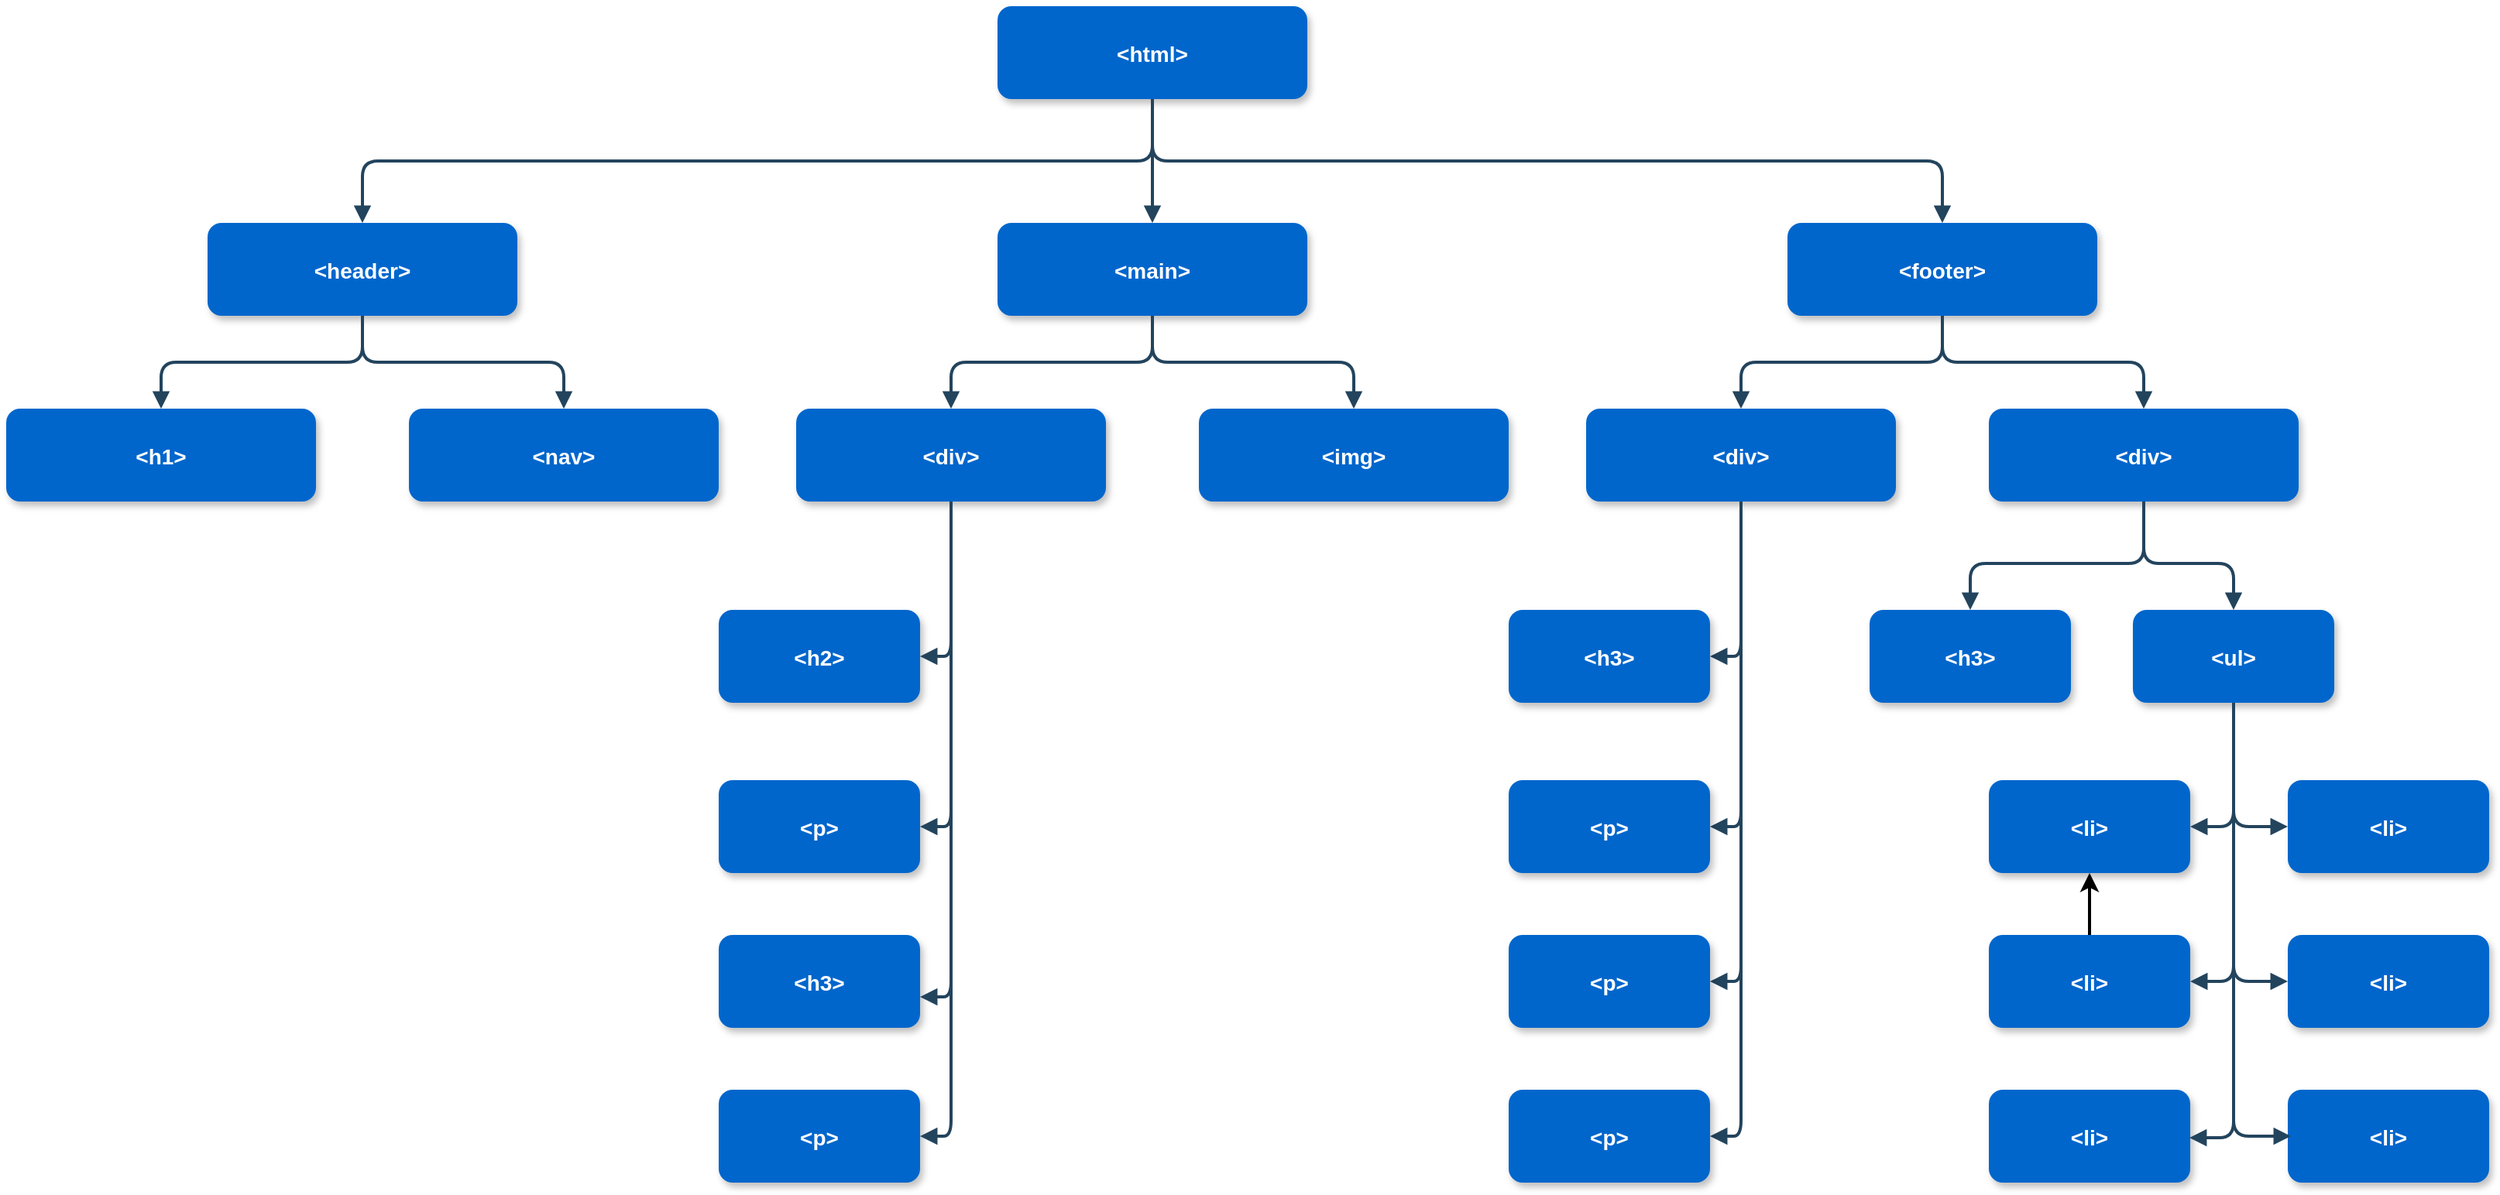 <mxfile version="13.7.3" type="device" pages="2"><diagram name="Amazeriffic" id="97916047-d0de-89f5-080d-49f4d83e522f"><mxGraphModel dx="1715" dy="1098" grid="1" gridSize="10" guides="1" tooltips="1" connect="1" arrows="1" fold="1" page="1" pageScale="1.5" pageWidth="1169" pageHeight="827" background="#ffffff" math="0" shadow="0"><root><mxCell id="0"/><mxCell id="1" parent="0"/><mxCell id="2" value="&lt;html&gt;" style="rounded=1;fillColor=#0066CC;strokeColor=none;shadow=1;gradientColor=none;fontStyle=1;fontColor=#FFFFFF;fontSize=14;" parent="1" vertex="1"><mxGeometry x="715" y="200" width="200" height="60" as="geometry"/></mxCell><mxCell id="4" value="&lt;header&gt;" style="rounded=1;fillColor=#0066CC;strokeColor=none;shadow=1;gradientColor=none;fontStyle=1;fontColor=#FFFFFF;fontSize=14;" parent="1" vertex="1"><mxGeometry x="205" y="340" width="200" height="60" as="geometry"/></mxCell><mxCell id="31" value="" style="edgeStyle=elbowEdgeStyle;elbow=vertical;strokeWidth=2;endArrow=block;endFill=1;fontStyle=1;strokeColor=#23445D;exitX=0.5;exitY=1;exitDx=0;exitDy=0;" parent="1" source="2" target="4" edge="1"><mxGeometry x="85" y="50" width="100" height="100" as="geometry"><mxPoint x="743" y="290.5" as="sourcePoint"/><mxPoint x="185" y="50" as="targetPoint"/><Array as="points"><mxPoint x="635" y="300"/><mxPoint x="465" y="320"/><mxPoint x="525" y="316"/></Array></mxGeometry></mxCell><mxCell id="Qxt4pyuQDf96IYZMCGHa-64" value="" style="edgeStyle=elbowEdgeStyle;elbow=vertical;strokeWidth=2;endArrow=block;endFill=1;fontStyle=1;strokeColor=#23445D;exitX=0.5;exitY=1;exitDx=0;exitDy=0;entryX=0.5;entryY=0;entryDx=0;entryDy=0;" edge="1" parent="1" source="4" target="Qxt4pyuQDf96IYZMCGHa-67"><mxGeometry x="-85" y="200" width="100" height="100" as="geometry"><mxPoint x="336.4" y="409.1" as="sourcePoint"/><mxPoint x="304.1" y="479.1" as="targetPoint"/><Array as="points"><mxPoint x="365" y="430"/><mxPoint x="295" y="470"/><mxPoint x="355" y="466"/></Array></mxGeometry></mxCell><mxCell id="Qxt4pyuQDf96IYZMCGHa-67" value="&lt;nav&gt;" style="rounded=1;fillColor=#0066CC;strokeColor=none;shadow=1;gradientColor=none;fontStyle=1;fontColor=#FFFFFF;fontSize=14;" vertex="1" parent="1"><mxGeometry x="335" y="460" width="200" height="60" as="geometry"/></mxCell><mxCell id="Qxt4pyuQDf96IYZMCGHa-68" value="&lt;h1&gt;" style="rounded=1;fillColor=#0066CC;strokeColor=none;shadow=1;gradientColor=none;fontStyle=1;fontColor=#FFFFFF;fontSize=14;" vertex="1" parent="1"><mxGeometry x="75" y="460" width="200" height="60" as="geometry"/></mxCell><mxCell id="Qxt4pyuQDf96IYZMCGHa-69" value="" style="edgeStyle=elbowEdgeStyle;elbow=vertical;strokeWidth=2;endArrow=block;endFill=1;fontStyle=1;strokeColor=#23445D;exitX=0.5;exitY=1;exitDx=0;exitDy=0;entryX=0.5;entryY=0;entryDx=0;entryDy=0;" edge="1" parent="1" source="4" target="Qxt4pyuQDf96IYZMCGHa-68"><mxGeometry x="-75" y="210" width="100" height="100" as="geometry"><mxPoint x="315" y="410" as="sourcePoint"/><mxPoint x="445" y="490" as="targetPoint"/><Array as="points"><mxPoint x="235" y="430"/><mxPoint x="305" y="480"/><mxPoint x="365" y="476"/></Array></mxGeometry></mxCell><mxCell id="Qxt4pyuQDf96IYZMCGHa-70" value="&lt;main&gt;" style="rounded=1;fillColor=#0066CC;strokeColor=none;shadow=1;gradientColor=none;fontStyle=1;fontColor=#FFFFFF;fontSize=14;" vertex="1" parent="1"><mxGeometry x="715" y="340" width="200" height="60" as="geometry"/></mxCell><mxCell id="Qxt4pyuQDf96IYZMCGHa-71" value="" style="edgeStyle=elbowEdgeStyle;elbow=vertical;strokeWidth=2;endArrow=block;endFill=1;fontStyle=1;strokeColor=#23445D;exitX=0.5;exitY=1;exitDx=0;exitDy=0;entryX=0.5;entryY=0;entryDx=0;entryDy=0;" edge="1" source="Qxt4pyuQDf96IYZMCGHa-70" target="Qxt4pyuQDf96IYZMCGHa-72" parent="1"><mxGeometry x="425" y="200" width="100" height="100" as="geometry"><mxPoint x="846.4" y="409.1" as="sourcePoint"/><mxPoint x="814.1" y="479.1" as="targetPoint"/><Array as="points"><mxPoint x="875" y="430"/><mxPoint x="805" y="470"/><mxPoint x="865" y="466"/></Array></mxGeometry></mxCell><mxCell id="Qxt4pyuQDf96IYZMCGHa-72" value="&lt;img&gt;" style="rounded=1;fillColor=#0066CC;strokeColor=none;shadow=1;gradientColor=none;fontStyle=1;fontColor=#FFFFFF;fontSize=14;" vertex="1" parent="1"><mxGeometry x="845" y="460" width="200" height="60" as="geometry"/></mxCell><mxCell id="Qxt4pyuQDf96IYZMCGHa-73" value="&lt;div&gt;" style="rounded=1;fillColor=#0066CC;strokeColor=none;shadow=1;gradientColor=none;fontStyle=1;fontColor=#FFFFFF;fontSize=14;" vertex="1" parent="1"><mxGeometry x="585" y="460" width="200" height="60" as="geometry"/></mxCell><mxCell id="Qxt4pyuQDf96IYZMCGHa-74" value="" style="edgeStyle=elbowEdgeStyle;elbow=vertical;strokeWidth=2;endArrow=block;endFill=1;fontStyle=1;strokeColor=#23445D;exitX=0.5;exitY=1;exitDx=0;exitDy=0;entryX=0.5;entryY=0;entryDx=0;entryDy=0;" edge="1" source="Qxt4pyuQDf96IYZMCGHa-70" target="Qxt4pyuQDf96IYZMCGHa-73" parent="1"><mxGeometry x="435" y="210" width="100" height="100" as="geometry"><mxPoint x="825" y="410" as="sourcePoint"/><mxPoint x="955" y="490" as="targetPoint"/><Array as="points"><mxPoint x="745" y="430"/><mxPoint x="815" y="480"/><mxPoint x="875" y="476"/></Array></mxGeometry></mxCell><mxCell id="Qxt4pyuQDf96IYZMCGHa-75" value="&lt;footer&gt;" style="rounded=1;fillColor=#0066CC;strokeColor=none;shadow=1;gradientColor=none;fontStyle=1;fontColor=#FFFFFF;fontSize=14;" vertex="1" parent="1"><mxGeometry x="1225" y="340" width="200" height="60" as="geometry"/></mxCell><mxCell id="Qxt4pyuQDf96IYZMCGHa-76" value="" style="edgeStyle=elbowEdgeStyle;elbow=vertical;strokeWidth=2;endArrow=block;endFill=1;fontStyle=1;strokeColor=#23445D;exitX=0.5;exitY=1;exitDx=0;exitDy=0;entryX=0.5;entryY=0;entryDx=0;entryDy=0;" edge="1" source="Qxt4pyuQDf96IYZMCGHa-75" target="Qxt4pyuQDf96IYZMCGHa-77" parent="1"><mxGeometry x="935" y="200" width="100" height="100" as="geometry"><mxPoint x="1356.4" y="409.1" as="sourcePoint"/><mxPoint x="1324.1" y="479.1" as="targetPoint"/><Array as="points"><mxPoint x="1385" y="430"/><mxPoint x="1315" y="470"/><mxPoint x="1375" y="466"/></Array></mxGeometry></mxCell><mxCell id="Qxt4pyuQDf96IYZMCGHa-77" value="&lt;div&gt;" style="rounded=1;fillColor=#0066CC;strokeColor=none;shadow=1;gradientColor=none;fontStyle=1;fontColor=#FFFFFF;fontSize=14;" vertex="1" parent="1"><mxGeometry x="1355" y="460" width="200" height="60" as="geometry"/></mxCell><mxCell id="Qxt4pyuQDf96IYZMCGHa-78" value="&lt;div&gt;" style="rounded=1;fillColor=#0066CC;strokeColor=none;shadow=1;gradientColor=none;fontStyle=1;fontColor=#FFFFFF;fontSize=14;" vertex="1" parent="1"><mxGeometry x="1095" y="460" width="200" height="60" as="geometry"/></mxCell><mxCell id="Qxt4pyuQDf96IYZMCGHa-79" value="" style="edgeStyle=elbowEdgeStyle;elbow=vertical;strokeWidth=2;endArrow=block;endFill=1;fontStyle=1;strokeColor=#23445D;exitX=0.5;exitY=1;exitDx=0;exitDy=0;entryX=0.5;entryY=0;entryDx=0;entryDy=0;" edge="1" source="Qxt4pyuQDf96IYZMCGHa-75" target="Qxt4pyuQDf96IYZMCGHa-78" parent="1"><mxGeometry x="945" y="210" width="100" height="100" as="geometry"><mxPoint x="1335" y="410" as="sourcePoint"/><mxPoint x="1465" y="490" as="targetPoint"/><Array as="points"><mxPoint x="1255" y="430"/><mxPoint x="1325" y="480"/><mxPoint x="1385" y="476"/></Array></mxGeometry></mxCell><mxCell id="Qxt4pyuQDf96IYZMCGHa-80" value="" style="edgeStyle=elbowEdgeStyle;elbow=vertical;strokeWidth=2;endArrow=block;endFill=1;fontStyle=1;strokeColor=#23445D;exitX=0.5;exitY=1;exitDx=0;exitDy=0;entryX=0.5;entryY=0;entryDx=0;entryDy=0;" edge="1" parent="1" source="2" target="Qxt4pyuQDf96IYZMCGHa-70"><mxGeometry x="95" y="60" width="100" height="100" as="geometry"><mxPoint x="825" y="270" as="sourcePoint"/><mxPoint x="315" y="350" as="targetPoint"/><Array as="points"><mxPoint x="815" y="290"/><mxPoint x="475" y="330"/><mxPoint x="535" y="326"/></Array></mxGeometry></mxCell><mxCell id="Qxt4pyuQDf96IYZMCGHa-81" value="" style="edgeStyle=elbowEdgeStyle;elbow=vertical;strokeWidth=2;endArrow=block;endFill=1;fontStyle=1;strokeColor=#23445D;exitX=0.5;exitY=1;exitDx=0;exitDy=0;entryX=0.5;entryY=0;entryDx=0;entryDy=0;" edge="1" parent="1" source="2" target="Qxt4pyuQDf96IYZMCGHa-75"><mxGeometry x="105" y="70" width="100" height="100" as="geometry"><mxPoint x="825" y="270" as="sourcePoint"/><mxPoint x="825" y="350" as="targetPoint"/><Array as="points"><mxPoint x="825" y="300"/><mxPoint x="485" y="340"/><mxPoint x="545" y="336"/></Array></mxGeometry></mxCell><mxCell id="Qxt4pyuQDf96IYZMCGHa-83" value="&lt;ul&gt;" style="rounded=1;fillColor=#0066CC;strokeColor=none;shadow=1;gradientColor=none;fontStyle=1;fontColor=#FFFFFF;fontSize=14;" vertex="1" parent="1"><mxGeometry x="1448" y="590" width="130" height="60" as="geometry"/></mxCell><mxCell id="Qxt4pyuQDf96IYZMCGHa-84" value="&lt;h3&gt;" style="rounded=1;fillColor=#0066CC;strokeColor=none;shadow=1;gradientColor=none;fontStyle=1;fontColor=#FFFFFF;fontSize=14;" vertex="1" parent="1"><mxGeometry x="1278" y="590" width="130" height="60" as="geometry"/></mxCell><mxCell id="Qxt4pyuQDf96IYZMCGHa-85" value="&lt;h2&gt;" style="rounded=1;fillColor=#0066CC;strokeColor=none;shadow=1;gradientColor=none;fontStyle=1;fontColor=#FFFFFF;fontSize=14;" vertex="1" parent="1"><mxGeometry x="535" y="590" width="130" height="60" as="geometry"/></mxCell><mxCell id="Qxt4pyuQDf96IYZMCGHa-86" value="&lt;p&gt;" style="rounded=1;fillColor=#0066CC;strokeColor=none;shadow=1;gradientColor=none;fontStyle=1;fontColor=#FFFFFF;fontSize=14;" vertex="1" parent="1"><mxGeometry x="535" y="700" width="130" height="60" as="geometry"/></mxCell><mxCell id="Qxt4pyuQDf96IYZMCGHa-87" value="&lt;h3&gt;" style="rounded=1;fillColor=#0066CC;strokeColor=none;shadow=1;gradientColor=none;fontStyle=1;fontColor=#FFFFFF;fontSize=14;" vertex="1" parent="1"><mxGeometry x="535" y="800" width="130" height="60" as="geometry"/></mxCell><mxCell id="Qxt4pyuQDf96IYZMCGHa-88" value="&lt;p&gt;" style="rounded=1;fillColor=#0066CC;strokeColor=none;shadow=1;gradientColor=none;fontStyle=1;fontColor=#FFFFFF;fontSize=14;" vertex="1" parent="1"><mxGeometry x="535" y="900" width="130" height="60" as="geometry"/></mxCell><mxCell id="Qxt4pyuQDf96IYZMCGHa-89" value="" style="edgeStyle=elbowEdgeStyle;elbow=vertical;strokeWidth=2;endArrow=block;endFill=1;fontStyle=1;strokeColor=#23445D;exitX=0.5;exitY=1;exitDx=0;exitDy=0;entryX=1;entryY=0.5;entryDx=0;entryDy=0;" edge="1" parent="1" source="Qxt4pyuQDf96IYZMCGHa-73" target="Qxt4pyuQDf96IYZMCGHa-85"><mxGeometry x="435" y="370" width="100" height="100" as="geometry"><mxPoint x="815" y="560" as="sourcePoint"/><mxPoint x="685" y="620" as="targetPoint"/><Array as="points"><mxPoint x="685" y="620"/><mxPoint x="815" y="640"/><mxPoint x="875" y="636"/></Array></mxGeometry></mxCell><mxCell id="Qxt4pyuQDf96IYZMCGHa-90" value="" style="edgeStyle=elbowEdgeStyle;elbow=vertical;strokeWidth=2;endArrow=block;endFill=1;fontStyle=1;strokeColor=#23445D;exitX=0.5;exitY=1;exitDx=0;exitDy=0;entryX=1;entryY=0.5;entryDx=0;entryDy=0;" edge="1" parent="1" source="Qxt4pyuQDf96IYZMCGHa-73" target="Qxt4pyuQDf96IYZMCGHa-86"><mxGeometry x="435" y="450" width="100" height="100" as="geometry"><mxPoint x="685" y="530" as="sourcePoint"/><mxPoint x="665" y="670" as="targetPoint"/><Array as="points"><mxPoint x="685" y="730"/><mxPoint x="815" y="720"/><mxPoint x="875" y="716"/></Array></mxGeometry></mxCell><mxCell id="Qxt4pyuQDf96IYZMCGHa-91" value="" style="edgeStyle=elbowEdgeStyle;elbow=vertical;strokeWidth=2;endArrow=block;endFill=1;fontStyle=1;strokeColor=#23445D;exitX=0.5;exitY=1;exitDx=0;exitDy=0;" edge="1" parent="1" source="Qxt4pyuQDf96IYZMCGHa-73" target="Qxt4pyuQDf96IYZMCGHa-87"><mxGeometry x="435" y="530" width="100" height="100" as="geometry"><mxPoint x="685" y="600.0" as="sourcePoint"/><mxPoint x="668" y="750" as="targetPoint"/><Array as="points"><mxPoint x="685" y="840"/><mxPoint x="815" y="800"/><mxPoint x="875" y="796"/></Array></mxGeometry></mxCell><mxCell id="Qxt4pyuQDf96IYZMCGHa-92" value="" style="edgeStyle=elbowEdgeStyle;elbow=vertical;strokeWidth=2;endArrow=block;endFill=1;fontStyle=1;strokeColor=#23445D;exitX=0.5;exitY=1;exitDx=0;exitDy=0;entryX=1;entryY=0.5;entryDx=0;entryDy=0;" edge="1" parent="1" source="Qxt4pyuQDf96IYZMCGHa-73" target="Qxt4pyuQDf96IYZMCGHa-88"><mxGeometry x="435" y="610" width="100" height="100" as="geometry"><mxPoint x="685" y="600.0" as="sourcePoint"/><mxPoint x="665" y="830" as="targetPoint"/><Array as="points"><mxPoint x="685" y="930"/><mxPoint x="815" y="880"/><mxPoint x="875" y="876"/></Array></mxGeometry></mxCell><mxCell id="Qxt4pyuQDf96IYZMCGHa-93" value="" style="edgeStyle=elbowEdgeStyle;elbow=vertical;strokeWidth=2;endArrow=block;endFill=1;fontStyle=1;strokeColor=#23445D;exitX=0.5;exitY=1;exitDx=0;exitDy=0;entryX=1;entryY=0.5;entryDx=0;entryDy=0;" edge="1" target="Qxt4pyuQDf96IYZMCGHa-97" parent="1"><mxGeometry x="945" y="370" width="100" height="100" as="geometry"><mxPoint x="1195" y="520" as="sourcePoint"/><mxPoint x="1195" y="620" as="targetPoint"/><Array as="points"><mxPoint x="1195" y="620"/><mxPoint x="1255" y="590"/><mxPoint x="1325" y="640"/><mxPoint x="1385" y="636"/></Array></mxGeometry></mxCell><mxCell id="Qxt4pyuQDf96IYZMCGHa-94" value="" style="edgeStyle=elbowEdgeStyle;elbow=vertical;strokeWidth=2;endArrow=block;endFill=1;fontStyle=1;strokeColor=#23445D;exitX=0.5;exitY=1;exitDx=0;exitDy=0;entryX=1;entryY=0.5;entryDx=0;entryDy=0;" edge="1" parent="1" target="Qxt4pyuQDf96IYZMCGHa-98"><mxGeometry x="945" y="450" width="100" height="100" as="geometry"><mxPoint x="1195" y="520" as="sourcePoint"/><mxPoint x="1175" y="670" as="targetPoint"/><Array as="points"><mxPoint x="1195" y="730"/><mxPoint x="1325" y="720"/><mxPoint x="1385" y="716"/></Array></mxGeometry></mxCell><mxCell id="Qxt4pyuQDf96IYZMCGHa-95" value="" style="edgeStyle=elbowEdgeStyle;elbow=vertical;strokeWidth=2;endArrow=block;endFill=1;fontStyle=1;strokeColor=#23445D;exitX=0.5;exitY=1;exitDx=0;exitDy=0;" edge="1" target="Qxt4pyuQDf96IYZMCGHa-99" parent="1"><mxGeometry x="945" y="530" width="100" height="100" as="geometry"><mxPoint x="1195" y="520" as="sourcePoint"/><mxPoint x="1178" y="750" as="targetPoint"/><Array as="points"><mxPoint x="1210" y="830"/><mxPoint x="1325" y="800"/><mxPoint x="1385" y="796"/></Array></mxGeometry></mxCell><mxCell id="Qxt4pyuQDf96IYZMCGHa-96" value="" style="edgeStyle=elbowEdgeStyle;elbow=vertical;strokeWidth=2;endArrow=block;endFill=1;fontStyle=1;strokeColor=#23445D;exitX=0.5;exitY=1;exitDx=0;exitDy=0;entryX=1;entryY=0.5;entryDx=0;entryDy=0;" edge="1" parent="1" source="Qxt4pyuQDf96IYZMCGHa-78" target="Qxt4pyuQDf96IYZMCGHa-100"><mxGeometry x="945" y="610" width="100" height="100" as="geometry"><mxPoint x="1195" y="540" as="sourcePoint"/><mxPoint x="1175" y="830" as="targetPoint"/><Array as="points"><mxPoint x="1195" y="930"/><mxPoint x="1325" y="880"/><mxPoint x="1385" y="876"/></Array></mxGeometry></mxCell><mxCell id="Qxt4pyuQDf96IYZMCGHa-97" value="&lt;h3&gt;" style="rounded=1;fillColor=#0066CC;strokeColor=none;shadow=1;gradientColor=none;fontStyle=1;fontColor=#FFFFFF;fontSize=14;" vertex="1" parent="1"><mxGeometry x="1045" y="590" width="130" height="60" as="geometry"/></mxCell><mxCell id="Qxt4pyuQDf96IYZMCGHa-98" value="&lt;p&gt;" style="rounded=1;fillColor=#0066CC;strokeColor=none;shadow=1;gradientColor=none;fontStyle=1;fontColor=#FFFFFF;fontSize=14;" vertex="1" parent="1"><mxGeometry x="1045" y="700" width="130" height="60" as="geometry"/></mxCell><mxCell id="Qxt4pyuQDf96IYZMCGHa-99" value="&lt;p&gt;" style="rounded=1;fillColor=#0066CC;strokeColor=none;shadow=1;gradientColor=none;fontStyle=1;fontColor=#FFFFFF;fontSize=14;" vertex="1" parent="1"><mxGeometry x="1045" y="800" width="130" height="60" as="geometry"/></mxCell><mxCell id="Qxt4pyuQDf96IYZMCGHa-100" value="&lt;p&gt;" style="rounded=1;fillColor=#0066CC;strokeColor=none;shadow=1;gradientColor=none;fontStyle=1;fontColor=#FFFFFF;fontSize=14;" vertex="1" parent="1"><mxGeometry x="1045" y="900" width="130" height="60" as="geometry"/></mxCell><mxCell id="Qxt4pyuQDf96IYZMCGHa-101" value="&lt;li&gt;" style="rounded=1;fillColor=#0066CC;strokeColor=none;shadow=1;gradientColor=none;fontStyle=1;fontColor=#FFFFFF;fontSize=14;" vertex="1" parent="1"><mxGeometry x="1355" y="700" width="130" height="60" as="geometry"/></mxCell><mxCell id="Qxt4pyuQDf96IYZMCGHa-102" value="&lt;li&gt;" style="rounded=1;fillColor=#0066CC;strokeColor=none;shadow=1;gradientColor=none;fontStyle=1;fontColor=#FFFFFF;fontSize=14;" vertex="1" parent="1"><mxGeometry x="1548" y="700" width="130" height="60" as="geometry"/></mxCell><mxCell id="Qxt4pyuQDf96IYZMCGHa-103" value="" style="edgeStyle=elbowEdgeStyle;elbow=vertical;strokeWidth=2;endArrow=block;endFill=1;fontStyle=1;strokeColor=#23445D;exitX=0.5;exitY=1;exitDx=0;exitDy=0;entryX=0.5;entryY=0;entryDx=0;entryDy=0;" edge="1" parent="1" source="Qxt4pyuQDf96IYZMCGHa-77" target="Qxt4pyuQDf96IYZMCGHa-83"><mxGeometry x="1068" y="320" width="100" height="100" as="geometry"><mxPoint x="1458.0" y="520.0" as="sourcePoint"/><mxPoint x="1588" y="580.0" as="targetPoint"/><Array as="points"><mxPoint x="1480" y="560"/><mxPoint x="1448" y="590"/><mxPoint x="1508" y="586"/></Array></mxGeometry></mxCell><mxCell id="Qxt4pyuQDf96IYZMCGHa-104" value="" style="edgeStyle=elbowEdgeStyle;elbow=vertical;strokeWidth=2;endArrow=block;endFill=1;fontStyle=1;strokeColor=#23445D;exitX=0.5;exitY=1;exitDx=0;exitDy=0;entryX=0.5;entryY=0;entryDx=0;entryDy=0;" edge="1" parent="1" source="Qxt4pyuQDf96IYZMCGHa-77" target="Qxt4pyuQDf96IYZMCGHa-84"><mxGeometry x="1078" y="330" width="100" height="100" as="geometry"><mxPoint x="1468" y="530" as="sourcePoint"/><mxPoint x="1553" y="570" as="targetPoint"/><Array as="points"><mxPoint x="1400" y="560"/><mxPoint x="1458" y="600"/><mxPoint x="1518" y="596"/></Array></mxGeometry></mxCell><mxCell id="Qxt4pyuQDf96IYZMCGHa-105" value="" style="edgeStyle=elbowEdgeStyle;elbow=vertical;strokeWidth=2;endArrow=block;endFill=1;fontStyle=1;strokeColor=#23445D;exitX=0.5;exitY=1;exitDx=0;exitDy=0;entryX=0;entryY=0.5;entryDx=0;entryDy=0;" edge="1" parent="1" source="Qxt4pyuQDf96IYZMCGHa-83" target="Qxt4pyuQDf96IYZMCGHa-102"><mxGeometry x="1133" y="420" width="100" height="100" as="geometry"><mxPoint x="1520" y="620" as="sourcePoint"/><mxPoint x="1608" y="660" as="targetPoint"/><Array as="points"><mxPoint x="1530" y="730"/><mxPoint x="1563" y="640"/><mxPoint x="1513" y="690"/><mxPoint x="1573" y="686"/></Array></mxGeometry></mxCell><mxCell id="Qxt4pyuQDf96IYZMCGHa-106" value="" style="edgeStyle=elbowEdgeStyle;elbow=vertical;strokeWidth=2;endArrow=block;endFill=1;fontStyle=1;strokeColor=#23445D;exitX=0.5;exitY=1;exitDx=0;exitDy=0;entryX=1;entryY=0.5;entryDx=0;entryDy=0;" edge="1" parent="1" source="Qxt4pyuQDf96IYZMCGHa-83" target="Qxt4pyuQDf96IYZMCGHa-101"><mxGeometry x="1143" y="430" width="100" height="100" as="geometry"><mxPoint x="1553" y="630" as="sourcePoint"/><mxPoint x="1623" y="670" as="targetPoint"/><Array as="points"><mxPoint x="1500" y="730"/><mxPoint x="1523" y="700"/><mxPoint x="1583" y="696"/></Array></mxGeometry></mxCell><mxCell id="Qxt4pyuQDf96IYZMCGHa-115" value="" style="edgeStyle=orthogonalEdgeStyle;rounded=0;orthogonalLoop=1;jettySize=auto;html=1;strokeWidth=2;" edge="1" parent="1" source="Qxt4pyuQDf96IYZMCGHa-107" target="Qxt4pyuQDf96IYZMCGHa-101"><mxGeometry relative="1" as="geometry"/></mxCell><mxCell id="Qxt4pyuQDf96IYZMCGHa-107" value="&lt;li&gt;" style="rounded=1;fillColor=#0066CC;strokeColor=none;shadow=1;gradientColor=none;fontStyle=1;fontColor=#FFFFFF;fontSize=14;" vertex="1" parent="1"><mxGeometry x="1355" y="800" width="130" height="60" as="geometry"/></mxCell><mxCell id="Qxt4pyuQDf96IYZMCGHa-108" value="&lt;li&gt;" style="rounded=1;fillColor=#0066CC;strokeColor=none;shadow=1;gradientColor=none;fontStyle=1;fontColor=#FFFFFF;fontSize=14;" vertex="1" parent="1"><mxGeometry x="1548" y="800" width="130" height="60" as="geometry"/></mxCell><mxCell id="Qxt4pyuQDf96IYZMCGHa-109" value="&lt;li&gt;" style="rounded=1;fillColor=#0066CC;strokeColor=none;shadow=1;gradientColor=none;fontStyle=1;fontColor=#FFFFFF;fontSize=14;" vertex="1" parent="1"><mxGeometry x="1355" y="900" width="130" height="60" as="geometry"/></mxCell><mxCell id="Qxt4pyuQDf96IYZMCGHa-110" value="&lt;li&gt;" style="rounded=1;fillColor=#0066CC;strokeColor=none;shadow=1;gradientColor=none;fontStyle=1;fontColor=#FFFFFF;fontSize=14;" vertex="1" parent="1"><mxGeometry x="1548" y="900" width="130" height="60" as="geometry"/></mxCell><mxCell id="Qxt4pyuQDf96IYZMCGHa-111" value="" style="edgeStyle=elbowEdgeStyle;elbow=vertical;strokeWidth=2;endArrow=block;endFill=1;fontStyle=1;strokeColor=#23445D;exitX=0.5;exitY=1;exitDx=0;exitDy=0;entryX=0;entryY=0.5;entryDx=0;entryDy=0;" edge="1" parent="1" source="Qxt4pyuQDf96IYZMCGHa-83" target="Qxt4pyuQDf96IYZMCGHa-108"><mxGeometry x="1129.5" y="510" width="100" height="100" as="geometry"><mxPoint x="1509.5" y="710" as="sourcePoint"/><mxPoint x="1609.5" y="750" as="targetPoint"/><Array as="points"><mxPoint x="1520" y="830"/><mxPoint x="1509.5" y="780"/><mxPoint x="1569.5" y="776"/></Array></mxGeometry></mxCell><mxCell id="Qxt4pyuQDf96IYZMCGHa-112" value="" style="edgeStyle=elbowEdgeStyle;elbow=vertical;strokeWidth=2;endArrow=block;endFill=1;fontStyle=1;strokeColor=#23445D;exitX=0.5;exitY=1;exitDx=0;exitDy=0;entryX=1;entryY=0.5;entryDx=0;entryDy=0;" edge="1" parent="1" source="Qxt4pyuQDf96IYZMCGHa-83" target="Qxt4pyuQDf96IYZMCGHa-107"><mxGeometry x="1139.5" y="520" width="100" height="100" as="geometry"><mxPoint x="1509.5" y="710" as="sourcePoint"/><mxPoint x="1416.5" y="750" as="targetPoint"/><Array as="points"><mxPoint x="1500" y="830"/><mxPoint x="1519.5" y="790"/><mxPoint x="1579.5" y="786"/></Array></mxGeometry></mxCell><mxCell id="Qxt4pyuQDf96IYZMCGHa-113" value="" style="edgeStyle=elbowEdgeStyle;elbow=vertical;strokeWidth=2;endArrow=block;endFill=1;fontStyle=1;strokeColor=#23445D;exitX=0.5;exitY=1;exitDx=0;exitDy=0;" edge="1" parent="1" source="Qxt4pyuQDf96IYZMCGHa-83"><mxGeometry x="1129.5" y="610" width="100" height="100" as="geometry"><mxPoint x="1509.5" y="810" as="sourcePoint"/><mxPoint x="1550" y="930" as="targetPoint"/><Array as="points"><mxPoint x="1513" y="930"/><mxPoint x="1509.5" y="880"/><mxPoint x="1569.5" y="876"/></Array></mxGeometry></mxCell><mxCell id="Qxt4pyuQDf96IYZMCGHa-114" value="" style="edgeStyle=elbowEdgeStyle;elbow=vertical;strokeWidth=2;endArrow=block;endFill=1;fontStyle=1;strokeColor=#23445D;exitX=0.5;exitY=1;exitDx=0;exitDy=0;entryX=0.996;entryY=0.524;entryDx=0;entryDy=0;entryPerimeter=0;" edge="1" parent="1" source="Qxt4pyuQDf96IYZMCGHa-83" target="Qxt4pyuQDf96IYZMCGHa-109"><mxGeometry x="1139.5" y="620" width="100" height="100" as="geometry"><mxPoint x="1509.5" y="810" as="sourcePoint"/><mxPoint x="1416.5" y="850" as="targetPoint"/><Array as="points"><mxPoint x="1520" y="931"/><mxPoint x="1519.5" y="890"/><mxPoint x="1579.5" y="886"/></Array></mxGeometry></mxCell></root></mxGraphModel></diagram><diagram id="Jbv-EbDL7qUSfC7uN2v1" name="Hello"><mxGraphModel dx="858" dy="549" grid="1" gridSize="10" guides="1" tooltips="1" connect="1" arrows="1" fold="1" page="1" pageScale="1" pageWidth="827" pageHeight="1169" background="#F1FAEE" math="0" shadow="0"><root><mxCell id="_zB4tJBNT05-gbI8BrE3-0"/><mxCell id="_zB4tJBNT05-gbI8BrE3-1" parent="_zB4tJBNT05-gbI8BrE3-0"/><mxCell id="_zB4tJBNT05-gbI8BrE3-24" value="&amp;lt;h1&amp;gt;" style="rounded=1;whiteSpace=wrap;html=1;sketch=0;strokeColor=#457B9D;fillColor=#A8DADC;fontColor=#1D3557;" vertex="1" parent="_zB4tJBNT05-gbI8BrE3-1"><mxGeometry x="360" y="40" width="120" height="50" as="geometry"/></mxCell><mxCell id="_zB4tJBNT05-gbI8BrE3-25" value="&lt;span&gt;&amp;lt;h2&amp;gt;&lt;/span&gt;" style="rounded=1;whiteSpace=wrap;html=1;sketch=0;strokeColor=#457B9D;fillColor=#A8DADC;fontColor=#1D3557;" vertex="1" parent="_zB4tJBNT05-gbI8BrE3-1"><mxGeometry x="360" y="120" width="120" height="50" as="geometry"/></mxCell><mxCell id="_zB4tJBNT05-gbI8BrE3-26" value="&lt;span&gt;&amp;lt;p&amp;gt;&lt;/span&gt;" style="rounded=1;whiteSpace=wrap;html=1;sketch=0;strokeColor=#457B9D;fillColor=#A8DADC;fontColor=#1D3557;" vertex="1" parent="_zB4tJBNT05-gbI8BrE3-1"><mxGeometry x="360" y="200" width="120" height="50" as="geometry"/></mxCell><mxCell id="_zB4tJBNT05-gbI8BrE3-27" value="&lt;span&gt;&amp;lt;div&amp;gt;&lt;/span&gt;" style="rounded=1;whiteSpace=wrap;html=1;sketch=0;strokeColor=#457B9D;fillColor=#A8DADC;fontColor=#1D3557;" vertex="1" parent="_zB4tJBNT05-gbI8BrE3-1"><mxGeometry x="360" y="280" width="120" height="50" as="geometry"/></mxCell><mxCell id="_zB4tJBNT05-gbI8BrE3-34" value="&lt;span&gt;&amp;lt;p&amp;gt;&lt;/span&gt;" style="rounded=1;whiteSpace=wrap;html=1;sketch=0;strokeColor=#457B9D;fillColor=#A8DADC;fontColor=#1D3557;" vertex="1" parent="_zB4tJBNT05-gbI8BrE3-1"><mxGeometry x="26" y="390" width="95" height="50" as="geometry"/></mxCell><mxCell id="_zB4tJBNT05-gbI8BrE3-36" value="&lt;span&gt;&amp;lt;&lt;/span&gt;p&lt;span&gt;&amp;gt;&lt;/span&gt;" style="rounded=1;whiteSpace=wrap;html=1;sketch=0;strokeColor=#457B9D;fillColor=#A8DADC;fontColor=#1D3557;" vertex="1" parent="_zB4tJBNT05-gbI8BrE3-1"><mxGeometry x="140" y="390" width="95" height="50" as="geometry"/></mxCell><mxCell id="_zB4tJBNT05-gbI8BrE3-37" value="&lt;span&gt;&amp;lt;&lt;/span&gt;p&lt;span&gt;&amp;gt;&lt;/span&gt;" style="rounded=1;whiteSpace=wrap;html=1;sketch=0;strokeColor=#457B9D;fillColor=#A8DADC;fontColor=#1D3557;" vertex="1" parent="_zB4tJBNT05-gbI8BrE3-1"><mxGeometry x="257" y="390" width="95" height="50" as="geometry"/></mxCell><mxCell id="_zB4tJBNT05-gbI8BrE3-38" value="&lt;span&gt;&amp;lt;&lt;/span&gt;p&lt;span&gt;&amp;gt;&lt;/span&gt;" style="rounded=1;whiteSpace=wrap;html=1;sketch=0;strokeColor=#457B9D;fillColor=#A8DADC;fontColor=#1D3557;" vertex="1" parent="_zB4tJBNT05-gbI8BrE3-1"><mxGeometry x="370" y="390" width="95" height="50" as="geometry"/></mxCell><mxCell id="_zB4tJBNT05-gbI8BrE3-39" value="&lt;span&gt;&amp;lt;&lt;/span&gt;p&lt;span&gt;&amp;gt;&lt;/span&gt;" style="rounded=1;whiteSpace=wrap;html=1;sketch=0;strokeColor=#457B9D;fillColor=#A8DADC;fontColor=#1D3557;" vertex="1" parent="_zB4tJBNT05-gbI8BrE3-1"><mxGeometry x="484" y="390" width="95" height="50" as="geometry"/></mxCell><mxCell id="_zB4tJBNT05-gbI8BrE3-40" value="&lt;span&gt;&amp;lt;&lt;/span&gt;p&lt;span&gt;&amp;gt;&lt;/span&gt;" style="rounded=1;whiteSpace=wrap;html=1;sketch=0;strokeColor=#457B9D;fillColor=#A8DADC;fontColor=#1D3557;" vertex="1" parent="_zB4tJBNT05-gbI8BrE3-1"><mxGeometry x="596" y="390" width="95" height="50" as="geometry"/></mxCell><mxCell id="_zB4tJBNT05-gbI8BrE3-41" value="&lt;span&gt;&amp;lt;&lt;/span&gt;p&lt;span&gt;&amp;gt;&lt;/span&gt;" style="rounded=1;whiteSpace=wrap;html=1;sketch=0;strokeColor=#457B9D;fillColor=#A8DADC;fontColor=#1D3557;" vertex="1" parent="_zB4tJBNT05-gbI8BrE3-1"><mxGeometry x="710" y="390" width="95" height="50" as="geometry"/></mxCell><mxCell id="_zB4tJBNT05-gbI8BrE3-42" value="" style="endArrow=classic;html=1;strokeColor=#457B9D;fillColor=#A8DADC;fontColor=#1D3557;exitX=0.5;exitY=1;exitDx=0;exitDy=0;entryX=0.5;entryY=0;entryDx=0;entryDy=0;" edge="1" parent="_zB4tJBNT05-gbI8BrE3-1" source="_zB4tJBNT05-gbI8BrE3-24" target="_zB4tJBNT05-gbI8BrE3-25"><mxGeometry width="50" height="50" relative="1" as="geometry"><mxPoint x="450" y="350" as="sourcePoint"/><mxPoint x="500" y="300" as="targetPoint"/></mxGeometry></mxCell><mxCell id="_zB4tJBNT05-gbI8BrE3-43" value="" style="endArrow=classic;html=1;strokeColor=#457B9D;fillColor=#A8DADC;fontColor=#1D3557;exitX=0.5;exitY=1;exitDx=0;exitDy=0;entryX=0.5;entryY=0;entryDx=0;entryDy=0;" edge="1" parent="_zB4tJBNT05-gbI8BrE3-1"><mxGeometry width="50" height="50" relative="1" as="geometry"><mxPoint x="417.3" y="170" as="sourcePoint"/><mxPoint x="417.3" y="200" as="targetPoint"/></mxGeometry></mxCell><mxCell id="_zB4tJBNT05-gbI8BrE3-44" value="" style="endArrow=classic;html=1;strokeColor=#457B9D;fillColor=#A8DADC;fontColor=#1D3557;exitX=0.5;exitY=1;exitDx=0;exitDy=0;entryX=0.5;entryY=0;entryDx=0;entryDy=0;" edge="1" parent="_zB4tJBNT05-gbI8BrE3-1"><mxGeometry width="50" height="50" relative="1" as="geometry"><mxPoint x="417.3" y="250" as="sourcePoint"/><mxPoint x="417.3" y="280" as="targetPoint"/></mxGeometry></mxCell><mxCell id="_zB4tJBNT05-gbI8BrE3-45" value="" style="endArrow=classic;html=1;strokeColor=#457B9D;fillColor=#A8DADC;fontColor=#1D3557;exitX=0.5;exitY=1;exitDx=0;exitDy=0;" edge="1" parent="_zB4tJBNT05-gbI8BrE3-1" source="_zB4tJBNT05-gbI8BrE3-27"><mxGeometry width="50" height="50" relative="1" as="geometry"><mxPoint x="413.3" y="330" as="sourcePoint"/><mxPoint x="77" y="391" as="targetPoint"/><Array as="points"><mxPoint x="420" y="360"/><mxPoint x="77" y="360"/></Array></mxGeometry></mxCell><mxCell id="_zB4tJBNT05-gbI8BrE3-47" value="" style="endArrow=classic;html=1;strokeColor=#457B9D;fillColor=#A8DADC;fontColor=#1D3557;entryX=0.5;entryY=0;entryDx=0;entryDy=0;exitX=0.5;exitY=1;exitDx=0;exitDy=0;" edge="1" parent="_zB4tJBNT05-gbI8BrE3-1" source="_zB4tJBNT05-gbI8BrE3-27" target="_zB4tJBNT05-gbI8BrE3-36"><mxGeometry width="50" height="50" relative="1" as="geometry"><mxPoint x="460" y="340" as="sourcePoint"/><mxPoint x="87" y="401" as="targetPoint"/><Array as="points"><mxPoint x="420" y="360"/><mxPoint x="188" y="360"/></Array></mxGeometry></mxCell><mxCell id="_zB4tJBNT05-gbI8BrE3-48" value="" style="endArrow=classic;html=1;strokeColor=#457B9D;fillColor=#A8DADC;fontColor=#1D3557;entryX=0.5;entryY=0;entryDx=0;entryDy=0;exitX=0.5;exitY=1;exitDx=0;exitDy=0;" edge="1" parent="_zB4tJBNT05-gbI8BrE3-1" source="_zB4tJBNT05-gbI8BrE3-27" target="_zB4tJBNT05-gbI8BrE3-37"><mxGeometry width="50" height="50" relative="1" as="geometry"><mxPoint x="536.25" y="330" as="sourcePoint"/><mxPoint x="303.75" y="390" as="targetPoint"/><Array as="points"><mxPoint x="420" y="360"/><mxPoint x="304.25" y="360"/></Array></mxGeometry></mxCell><mxCell id="_zB4tJBNT05-gbI8BrE3-49" value="" style="endArrow=classic;html=1;strokeColor=#457B9D;fillColor=#A8DADC;fontColor=#1D3557;entryX=0.5;entryY=0;entryDx=0;entryDy=0;exitX=0.5;exitY=1;exitDx=0;exitDy=0;" edge="1" parent="_zB4tJBNT05-gbI8BrE3-1" source="_zB4tJBNT05-gbI8BrE3-27"><mxGeometry width="50" height="50" relative="1" as="geometry"><mxPoint x="535.75" y="330" as="sourcePoint"/><mxPoint x="420.25" y="390" as="targetPoint"/><Array as="points"/></mxGeometry></mxCell><mxCell id="_zB4tJBNT05-gbI8BrE3-50" value="" style="endArrow=classic;html=1;strokeColor=#457B9D;fillColor=#A8DADC;fontColor=#1D3557;entryX=0.5;entryY=0;entryDx=0;entryDy=0;exitX=0.5;exitY=1;exitDx=0;exitDy=0;" edge="1" parent="_zB4tJBNT05-gbI8BrE3-1" source="_zB4tJBNT05-gbI8BrE3-27"><mxGeometry width="50" height="50" relative="1" as="geometry"><mxPoint x="645.75" y="330" as="sourcePoint"/><mxPoint x="530.25" y="390" as="targetPoint"/><Array as="points"><mxPoint x="420" y="360"/><mxPoint x="530" y="360"/></Array></mxGeometry></mxCell><mxCell id="_zB4tJBNT05-gbI8BrE3-51" value="" style="endArrow=classic;html=1;strokeColor=#457B9D;fillColor=#A8DADC;fontColor=#1D3557;entryX=0.5;entryY=0;entryDx=0;entryDy=0;exitX=0.5;exitY=1;exitDx=0;exitDy=0;" edge="1" parent="_zB4tJBNT05-gbI8BrE3-1" source="_zB4tJBNT05-gbI8BrE3-27" target="_zB4tJBNT05-gbI8BrE3-40"><mxGeometry width="50" height="50" relative="1" as="geometry"><mxPoint x="765.75" y="330" as="sourcePoint"/><mxPoint x="650.25" y="390" as="targetPoint"/><Array as="points"><mxPoint x="420" y="360"/><mxPoint x="644" y="360"/></Array></mxGeometry></mxCell><mxCell id="_zB4tJBNT05-gbI8BrE3-52" value="" style="endArrow=classic;html=1;strokeColor=#457B9D;fillColor=#A8DADC;fontColor=#1D3557;entryX=0.5;entryY=0;entryDx=0;entryDy=0;exitX=0.5;exitY=1;exitDx=0;exitDy=0;" edge="1" parent="_zB4tJBNT05-gbI8BrE3-1" source="_zB4tJBNT05-gbI8BrE3-27" target="_zB4tJBNT05-gbI8BrE3-41"><mxGeometry width="50" height="50" relative="1" as="geometry"><mxPoint x="540" y="330" as="sourcePoint"/><mxPoint x="763.5" y="390" as="targetPoint"/><Array as="points"><mxPoint x="420" y="360"/><mxPoint x="758" y="360"/></Array></mxGeometry></mxCell></root></mxGraphModel></diagram></mxfile>
